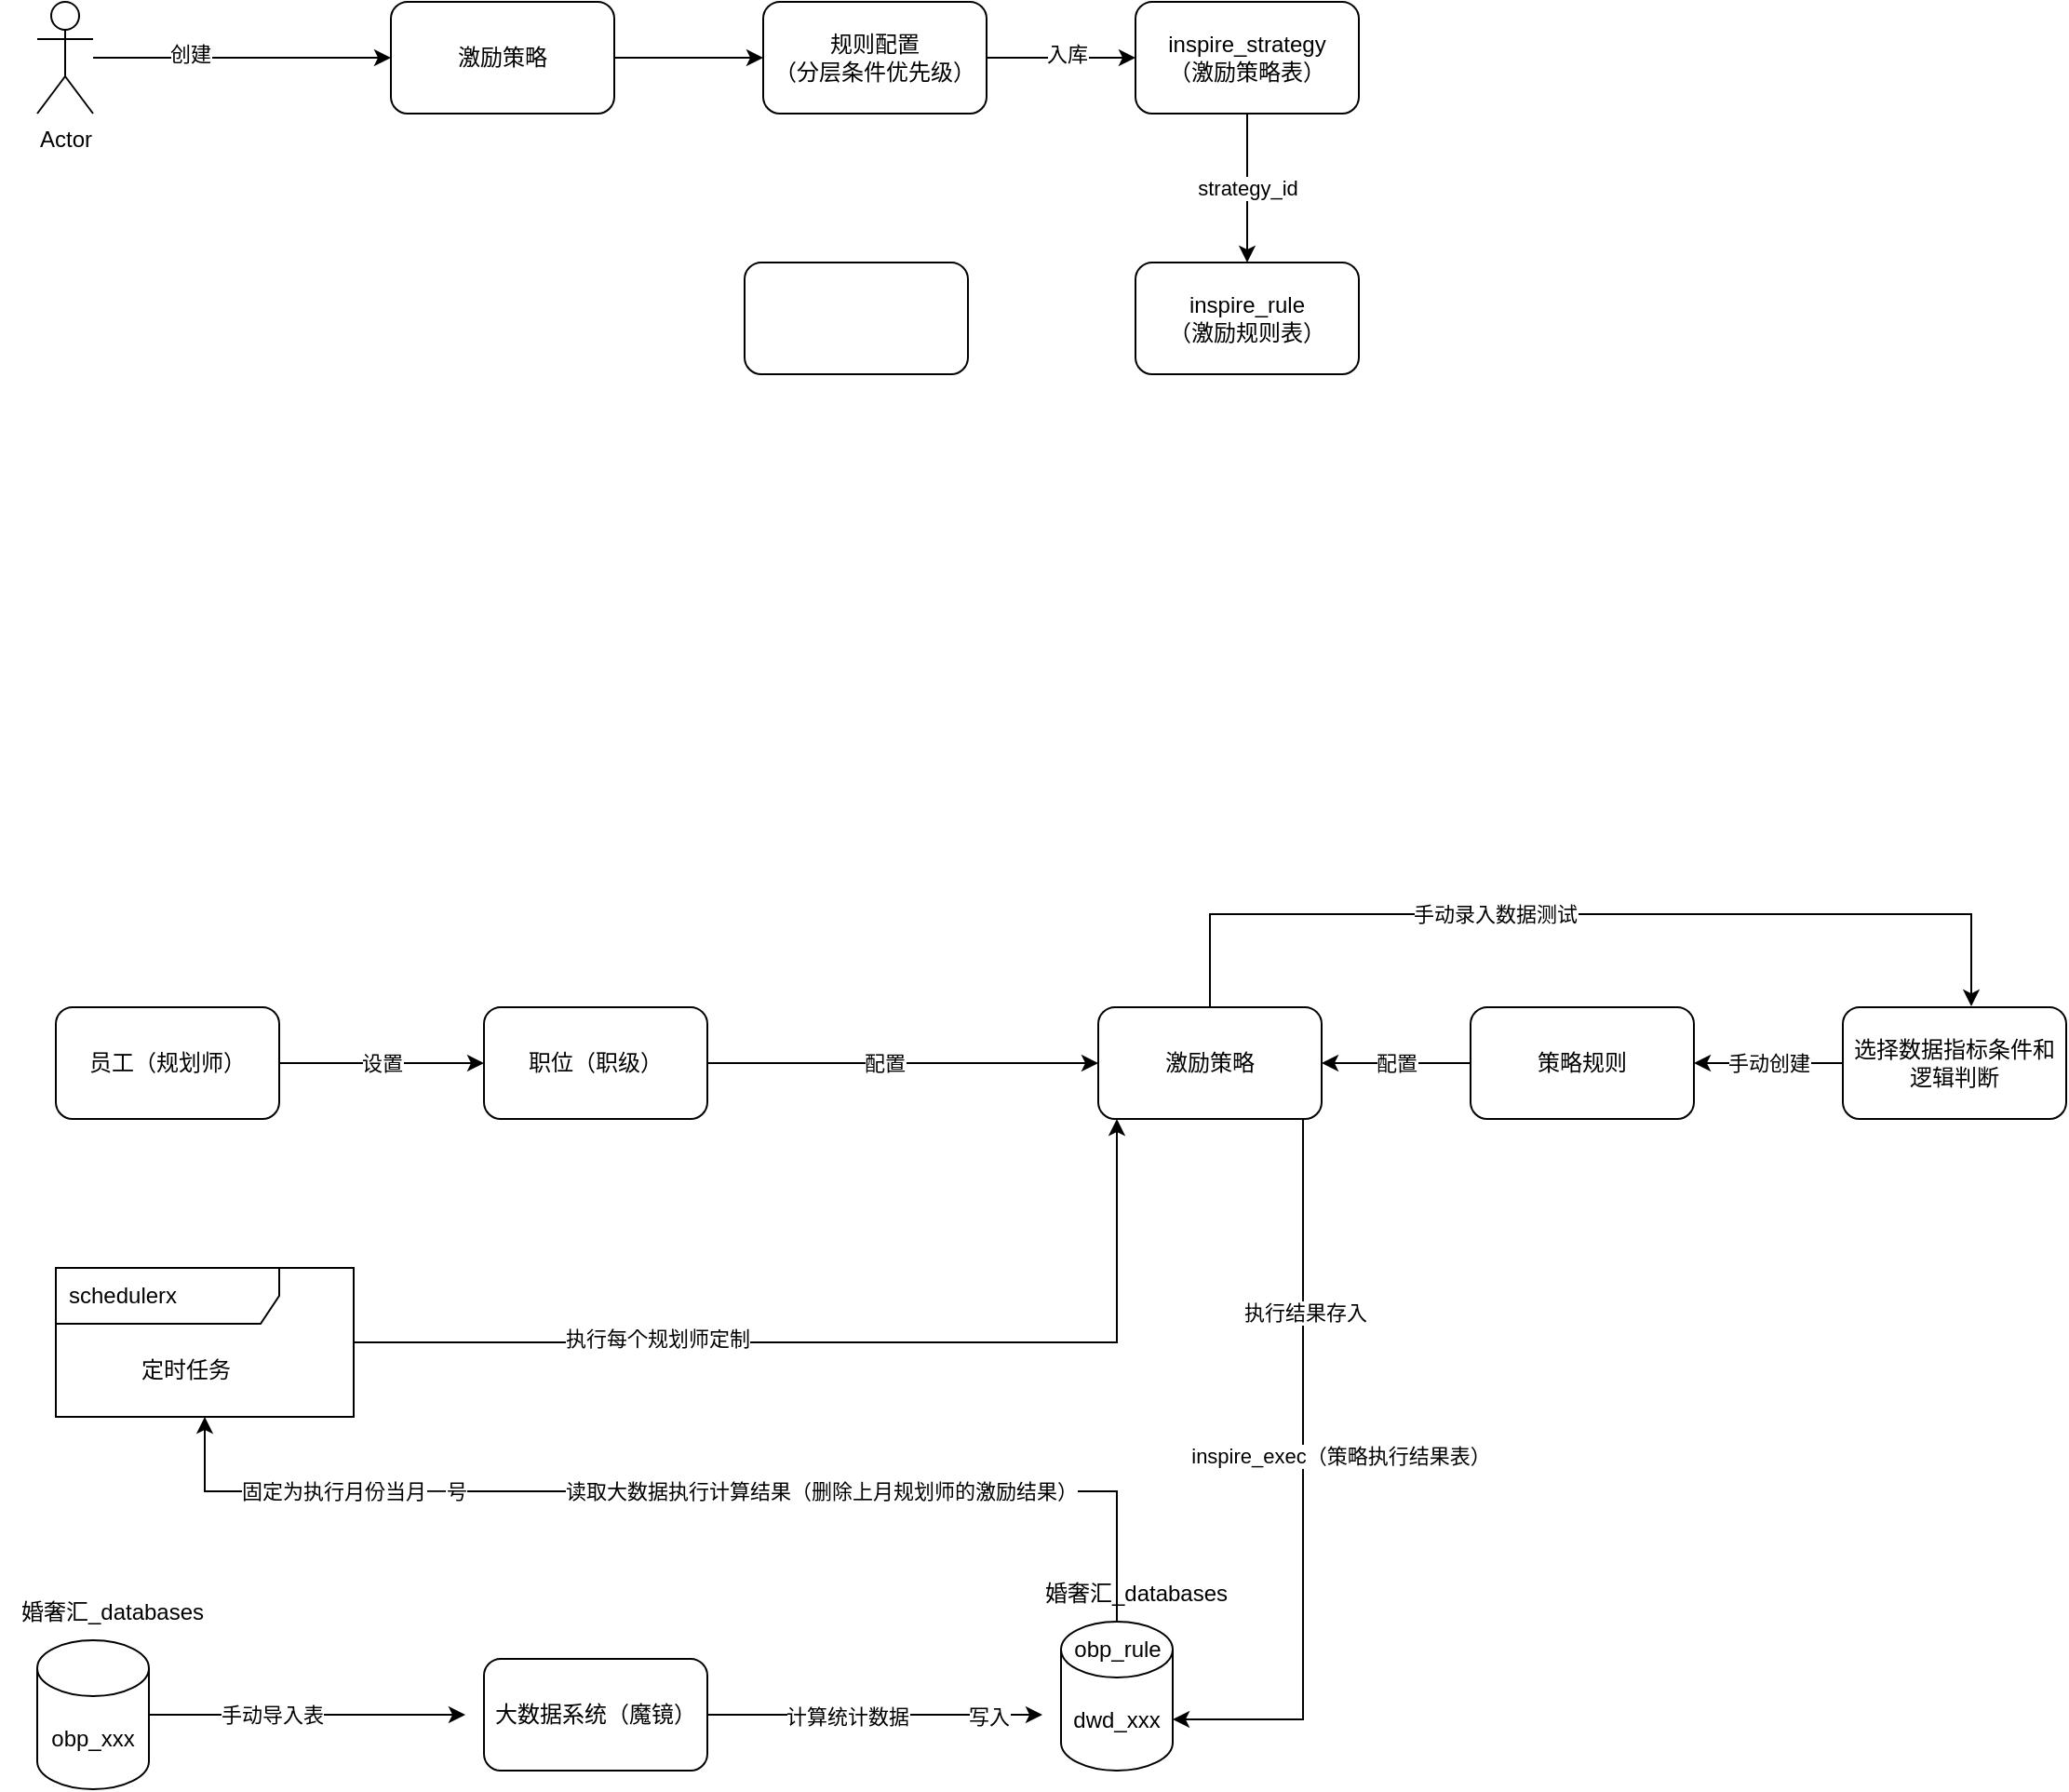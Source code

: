 <mxfile version="20.8.23" type="github">
  <diagram name="第 1 页" id="JaNlK0dR6edvkOwPo-ah">
    <mxGraphModel dx="1406" dy="672" grid="1" gridSize="10" guides="1" tooltips="1" connect="1" arrows="1" fold="1" page="1" pageScale="1" pageWidth="827" pageHeight="1169" math="0" shadow="0">
      <root>
        <mxCell id="0" />
        <mxCell id="1" parent="0" />
        <mxCell id="07U4XjZwByyUyWGIjWmX-3" value="" style="edgeStyle=orthogonalEdgeStyle;rounded=0;orthogonalLoop=1;jettySize=auto;html=1;" parent="1" source="07U4XjZwByyUyWGIjWmX-1" edge="1">
          <mxGeometry relative="1" as="geometry">
            <mxPoint x="230" y="120" as="targetPoint" />
          </mxGeometry>
        </mxCell>
        <mxCell id="07U4XjZwByyUyWGIjWmX-4" value="创建" style="edgeLabel;html=1;align=center;verticalAlign=middle;resizable=0;points=[];" parent="07U4XjZwByyUyWGIjWmX-3" vertex="1" connectable="0">
          <mxGeometry x="-0.35" y="2" relative="1" as="geometry">
            <mxPoint as="offset" />
          </mxGeometry>
        </mxCell>
        <mxCell id="07U4XjZwByyUyWGIjWmX-1" value="Actor" style="shape=umlActor;verticalLabelPosition=bottom;verticalAlign=top;html=1;outlineConnect=0;" parent="1" vertex="1">
          <mxGeometry x="40" y="90" width="30" height="60" as="geometry" />
        </mxCell>
        <mxCell id="07U4XjZwByyUyWGIjWmX-7" value="" style="edgeStyle=orthogonalEdgeStyle;rounded=0;orthogonalLoop=1;jettySize=auto;html=1;" parent="1" source="07U4XjZwByyUyWGIjWmX-5" target="07U4XjZwByyUyWGIjWmX-6" edge="1">
          <mxGeometry relative="1" as="geometry" />
        </mxCell>
        <mxCell id="07U4XjZwByyUyWGIjWmX-5" value="激励策略" style="rounded=1;whiteSpace=wrap;html=1;" parent="1" vertex="1">
          <mxGeometry x="230" y="90" width="120" height="60" as="geometry" />
        </mxCell>
        <mxCell id="07U4XjZwByyUyWGIjWmX-9" value="" style="edgeStyle=orthogonalEdgeStyle;rounded=0;orthogonalLoop=1;jettySize=auto;html=1;" parent="1" source="07U4XjZwByyUyWGIjWmX-6" target="07U4XjZwByyUyWGIjWmX-8" edge="1">
          <mxGeometry relative="1" as="geometry" />
        </mxCell>
        <mxCell id="07U4XjZwByyUyWGIjWmX-10" value="入库" style="edgeLabel;html=1;align=center;verticalAlign=middle;resizable=0;points=[];" parent="07U4XjZwByyUyWGIjWmX-9" vertex="1" connectable="0">
          <mxGeometry x="0.075" y="3" relative="1" as="geometry">
            <mxPoint y="1" as="offset" />
          </mxGeometry>
        </mxCell>
        <mxCell id="07U4XjZwByyUyWGIjWmX-6" value="规则配置&lt;br&gt;（分层条件优先级）" style="whiteSpace=wrap;html=1;rounded=1;" parent="1" vertex="1">
          <mxGeometry x="430" y="90" width="120" height="60" as="geometry" />
        </mxCell>
        <mxCell id="07U4XjZwByyUyWGIjWmX-12" value="strategy_id" style="edgeStyle=orthogonalEdgeStyle;rounded=0;orthogonalLoop=1;jettySize=auto;html=1;entryX=0.5;entryY=0;entryDx=0;entryDy=0;" parent="1" source="07U4XjZwByyUyWGIjWmX-8" target="07U4XjZwByyUyWGIjWmX-11" edge="1">
          <mxGeometry relative="1" as="geometry" />
        </mxCell>
        <UserObject label="inspire_strategy&lt;br&gt;（激励策略表）" tooltip="将规则中的配置拆分为每一个字段组装成json存入strategy_ruleview" id="07U4XjZwByyUyWGIjWmX-8">
          <mxCell style="whiteSpace=wrap;html=1;rounded=1;" parent="1" vertex="1">
            <mxGeometry x="630" y="90" width="120" height="60" as="geometry" />
          </mxCell>
        </UserObject>
        <UserObject label="inspire_rule&lt;br&gt;（激励规则表）" tooltip="将策略拆分的前置条件与结果条进分别存入rule_condition、rule_resultformula" id="07U4XjZwByyUyWGIjWmX-11">
          <mxCell style="whiteSpace=wrap;html=1;rounded=1;" parent="1" vertex="1">
            <mxGeometry x="630" y="230" width="120" height="60" as="geometry" />
          </mxCell>
        </UserObject>
        <mxCell id="07U4XjZwByyUyWGIjWmX-13" value="" style="whiteSpace=wrap;html=1;rounded=1;" parent="1" vertex="1">
          <mxGeometry x="420" y="230" width="120" height="60" as="geometry" />
        </mxCell>
        <mxCell id="DqL7t2Ful--C1oukOdlX-4" style="edgeStyle=orthogonalEdgeStyle;rounded=0;orthogonalLoop=1;jettySize=auto;html=1;" edge="1" parent="1" source="DqL7t2Ful--C1oukOdlX-2">
          <mxGeometry relative="1" as="geometry">
            <mxPoint x="270" y="1010" as="targetPoint" />
          </mxGeometry>
        </mxCell>
        <mxCell id="DqL7t2Ful--C1oukOdlX-6" value="手动导入表" style="edgeLabel;html=1;align=center;verticalAlign=middle;resizable=0;points=[];" vertex="1" connectable="0" parent="DqL7t2Ful--C1oukOdlX-4">
          <mxGeometry x="-0.224" relative="1" as="geometry">
            <mxPoint as="offset" />
          </mxGeometry>
        </mxCell>
        <mxCell id="DqL7t2Ful--C1oukOdlX-2" value="obp_xxx" style="shape=cylinder3;whiteSpace=wrap;html=1;boundedLbl=1;backgroundOutline=1;size=15;" vertex="1" parent="1">
          <mxGeometry x="40" y="970" width="60" height="80" as="geometry" />
        </mxCell>
        <mxCell id="DqL7t2Ful--C1oukOdlX-3" value="婚奢汇_databases" style="text;html=1;align=center;verticalAlign=middle;resizable=0;points=[];autosize=1;strokeColor=none;fillColor=none;" vertex="1" parent="1">
          <mxGeometry x="20" y="940" width="120" height="30" as="geometry" />
        </mxCell>
        <mxCell id="DqL7t2Ful--C1oukOdlX-8" value="" style="edgeStyle=orthogonalEdgeStyle;rounded=0;orthogonalLoop=1;jettySize=auto;html=1;" edge="1" parent="1" source="DqL7t2Ful--C1oukOdlX-5">
          <mxGeometry relative="1" as="geometry">
            <mxPoint x="580" y="1010" as="targetPoint" />
          </mxGeometry>
        </mxCell>
        <mxCell id="DqL7t2Ful--C1oukOdlX-9" value="计算统计数据" style="edgeLabel;html=1;align=center;verticalAlign=middle;resizable=0;points=[];" vertex="1" connectable="0" parent="DqL7t2Ful--C1oukOdlX-8">
          <mxGeometry x="-0.173" y="-1" relative="1" as="geometry">
            <mxPoint as="offset" />
          </mxGeometry>
        </mxCell>
        <mxCell id="DqL7t2Ful--C1oukOdlX-12" value="写入" style="edgeLabel;html=1;align=center;verticalAlign=middle;resizable=0;points=[];" vertex="1" connectable="0" parent="DqL7t2Ful--C1oukOdlX-8">
          <mxGeometry x="0.678" y="-1" relative="1" as="geometry">
            <mxPoint as="offset" />
          </mxGeometry>
        </mxCell>
        <mxCell id="DqL7t2Ful--C1oukOdlX-5" value="大数据系统（魔镜）" style="rounded=1;whiteSpace=wrap;html=1;" vertex="1" parent="1">
          <mxGeometry x="280" y="980" width="120" height="60" as="geometry" />
        </mxCell>
        <mxCell id="DqL7t2Ful--C1oukOdlX-38" style="edgeStyle=orthogonalEdgeStyle;rounded=0;orthogonalLoop=1;jettySize=auto;html=1;" edge="1" parent="1" source="DqL7t2Ful--C1oukOdlX-10" target="DqL7t2Ful--C1oukOdlX-33">
          <mxGeometry relative="1" as="geometry">
            <Array as="points">
              <mxPoint x="620" y="890" />
              <mxPoint x="130" y="890" />
            </Array>
          </mxGeometry>
        </mxCell>
        <mxCell id="DqL7t2Ful--C1oukOdlX-39" value="固定为执行月份当月一号" style="edgeLabel;html=1;align=center;verticalAlign=middle;resizable=0;points=[];" vertex="1" connectable="0" parent="DqL7t2Ful--C1oukOdlX-38">
          <mxGeometry x="0.44" y="3" relative="1" as="geometry">
            <mxPoint x="-48" y="-3" as="offset" />
          </mxGeometry>
        </mxCell>
        <mxCell id="DqL7t2Ful--C1oukOdlX-40" value="读取大数据执行计算结果（删除上月规划师的激励结果）" style="edgeLabel;html=1;align=center;verticalAlign=middle;resizable=0;points=[];" vertex="1" connectable="0" parent="DqL7t2Ful--C1oukOdlX-38">
          <mxGeometry x="-0.237" relative="1" as="geometry">
            <mxPoint as="offset" />
          </mxGeometry>
        </mxCell>
        <mxCell id="DqL7t2Ful--C1oukOdlX-10" value="dwd_xxx" style="shape=cylinder3;whiteSpace=wrap;html=1;boundedLbl=1;backgroundOutline=1;size=15;" vertex="1" parent="1">
          <mxGeometry x="590" y="960" width="60" height="80" as="geometry" />
        </mxCell>
        <mxCell id="DqL7t2Ful--C1oukOdlX-11" value="婚奢汇_databases" style="text;html=1;align=center;verticalAlign=middle;resizable=0;points=[];autosize=1;strokeColor=none;fillColor=none;" vertex="1" parent="1">
          <mxGeometry x="570" y="930" width="120" height="30" as="geometry" />
        </mxCell>
        <mxCell id="DqL7t2Ful--C1oukOdlX-16" value="设置" style="edgeStyle=orthogonalEdgeStyle;rounded=0;orthogonalLoop=1;jettySize=auto;html=1;entryX=0;entryY=0.5;entryDx=0;entryDy=0;" edge="1" parent="1" source="DqL7t2Ful--C1oukOdlX-14" target="DqL7t2Ful--C1oukOdlX-15">
          <mxGeometry relative="1" as="geometry">
            <mxPoint x="260" y="660" as="targetPoint" />
          </mxGeometry>
        </mxCell>
        <mxCell id="DqL7t2Ful--C1oukOdlX-14" value="员工（规划师）" style="rounded=1;whiteSpace=wrap;html=1;" vertex="1" parent="1">
          <mxGeometry x="50" y="630" width="120" height="60" as="geometry" />
        </mxCell>
        <mxCell id="DqL7t2Ful--C1oukOdlX-18" value="" style="edgeStyle=orthogonalEdgeStyle;rounded=0;orthogonalLoop=1;jettySize=auto;html=1;" edge="1" parent="1" source="DqL7t2Ful--C1oukOdlX-15" target="DqL7t2Ful--C1oukOdlX-17">
          <mxGeometry relative="1" as="geometry" />
        </mxCell>
        <mxCell id="DqL7t2Ful--C1oukOdlX-19" value="配置" style="edgeLabel;html=1;align=center;verticalAlign=middle;resizable=0;points=[];" vertex="1" connectable="0" parent="DqL7t2Ful--C1oukOdlX-18">
          <mxGeometry x="-0.1" relative="1" as="geometry">
            <mxPoint as="offset" />
          </mxGeometry>
        </mxCell>
        <mxCell id="DqL7t2Ful--C1oukOdlX-15" value="职位（职级）" style="whiteSpace=wrap;html=1;fillColor=rgb(255, 255, 255);rounded=1;" vertex="1" parent="1">
          <mxGeometry x="280" y="630" width="120" height="60" as="geometry" />
        </mxCell>
        <mxCell id="DqL7t2Ful--C1oukOdlX-43" style="edgeStyle=orthogonalEdgeStyle;rounded=0;orthogonalLoop=1;jettySize=auto;html=1;entryX=0.575;entryY=-0.008;entryDx=0;entryDy=0;entryPerimeter=0;" edge="1" parent="1" source="DqL7t2Ful--C1oukOdlX-17" target="DqL7t2Ful--C1oukOdlX-23">
          <mxGeometry relative="1" as="geometry">
            <Array as="points">
              <mxPoint x="670" y="580" />
              <mxPoint x="1079" y="580" />
            </Array>
          </mxGeometry>
        </mxCell>
        <mxCell id="DqL7t2Ful--C1oukOdlX-44" value="手动录入数据测试" style="edgeLabel;html=1;align=center;verticalAlign=middle;resizable=0;points=[];" vertex="1" connectable="0" parent="DqL7t2Ful--C1oukOdlX-43">
          <mxGeometry x="-0.202" y="1" relative="1" as="geometry">
            <mxPoint y="1" as="offset" />
          </mxGeometry>
        </mxCell>
        <mxCell id="DqL7t2Ful--C1oukOdlX-56" style="edgeStyle=orthogonalEdgeStyle;rounded=0;orthogonalLoop=1;jettySize=auto;html=1;entryX=1;entryY=0;entryDx=0;entryDy=52.5;entryPerimeter=0;" edge="1" parent="1" source="DqL7t2Ful--C1oukOdlX-17" target="DqL7t2Ful--C1oukOdlX-10">
          <mxGeometry relative="1" as="geometry">
            <Array as="points">
              <mxPoint x="720" y="1013" />
            </Array>
          </mxGeometry>
        </mxCell>
        <mxCell id="DqL7t2Ful--C1oukOdlX-57" value="执行结果存入" style="edgeLabel;html=1;align=center;verticalAlign=middle;resizable=0;points=[];" vertex="1" connectable="0" parent="DqL7t2Ful--C1oukOdlX-56">
          <mxGeometry x="-0.473" y="1" relative="1" as="geometry">
            <mxPoint as="offset" />
          </mxGeometry>
        </mxCell>
        <mxCell id="DqL7t2Ful--C1oukOdlX-59" value="inspire_exec（策略执行结果表）" style="edgeLabel;html=1;align=center;verticalAlign=middle;resizable=0;points=[];" vertex="1" connectable="0" parent="DqL7t2Ful--C1oukOdlX-56">
          <mxGeometry x="0.078" y="2" relative="1" as="geometry">
            <mxPoint x="18" y="-31" as="offset" />
          </mxGeometry>
        </mxCell>
        <mxCell id="DqL7t2Ful--C1oukOdlX-17" value="激励策略" style="whiteSpace=wrap;html=1;fillColor=rgb(255, 255, 255);rounded=1;" vertex="1" parent="1">
          <mxGeometry x="610" y="630" width="120" height="60" as="geometry" />
        </mxCell>
        <mxCell id="DqL7t2Ful--C1oukOdlX-51" value="配置" style="edgeStyle=orthogonalEdgeStyle;rounded=0;orthogonalLoop=1;jettySize=auto;html=1;entryX=1;entryY=0.5;entryDx=0;entryDy=0;" edge="1" parent="1" source="DqL7t2Ful--C1oukOdlX-20" target="DqL7t2Ful--C1oukOdlX-17">
          <mxGeometry relative="1" as="geometry" />
        </mxCell>
        <mxCell id="DqL7t2Ful--C1oukOdlX-20" value="策略规则" style="whiteSpace=wrap;html=1;fillColor=rgb(255, 255, 255);rounded=1;" vertex="1" parent="1">
          <mxGeometry x="810" y="630" width="120" height="60" as="geometry" />
        </mxCell>
        <mxCell id="DqL7t2Ful--C1oukOdlX-49" value="手动创建" style="edgeStyle=orthogonalEdgeStyle;rounded=0;orthogonalLoop=1;jettySize=auto;html=1;entryX=1;entryY=0.5;entryDx=0;entryDy=0;" edge="1" parent="1" source="DqL7t2Ful--C1oukOdlX-23" target="DqL7t2Ful--C1oukOdlX-20">
          <mxGeometry relative="1" as="geometry" />
        </mxCell>
        <mxCell id="DqL7t2Ful--C1oukOdlX-23" value="选择数据指标条件和逻辑判断" style="whiteSpace=wrap;html=1;fillColor=rgb(255, 255, 255);rounded=1;" vertex="1" parent="1">
          <mxGeometry x="1010" y="630" width="120" height="60" as="geometry" />
        </mxCell>
        <mxCell id="DqL7t2Ful--C1oukOdlX-32" value="obp_rule" style="text;html=1;align=center;verticalAlign=middle;resizable=0;points=[];autosize=1;strokeColor=none;fillColor=none;" vertex="1" parent="1">
          <mxGeometry x="585" y="960" width="70" height="30" as="geometry" />
        </mxCell>
        <mxCell id="DqL7t2Ful--C1oukOdlX-47" style="edgeStyle=orthogonalEdgeStyle;rounded=0;orthogonalLoop=1;jettySize=auto;html=1;" edge="1" parent="1" source="DqL7t2Ful--C1oukOdlX-33">
          <mxGeometry relative="1" as="geometry">
            <mxPoint x="620" y="690" as="targetPoint" />
            <Array as="points">
              <mxPoint x="620" y="810" />
              <mxPoint x="620" y="690" />
            </Array>
          </mxGeometry>
        </mxCell>
        <mxCell id="DqL7t2Ful--C1oukOdlX-48" value="执行每个规划师定制" style="edgeLabel;html=1;align=center;verticalAlign=middle;resizable=0;points=[];" vertex="1" connectable="0" parent="DqL7t2Ful--C1oukOdlX-47">
          <mxGeometry x="-0.387" y="3" relative="1" as="geometry">
            <mxPoint y="1" as="offset" />
          </mxGeometry>
        </mxCell>
        <mxCell id="DqL7t2Ful--C1oukOdlX-33" value="schedulerx" style="shape=umlFrame;whiteSpace=wrap;html=1;width=120;height=30;boundedLbl=1;verticalAlign=middle;align=left;spacingLeft=5;" vertex="1" parent="1">
          <mxGeometry x="50" y="770" width="160" height="80" as="geometry" />
        </mxCell>
        <mxCell id="DqL7t2Ful--C1oukOdlX-34" value="定时任务" style="text;html=1;strokeColor=none;fillColor=none;align=center;verticalAlign=middle;whiteSpace=wrap;rounded=0;" vertex="1" parent="1">
          <mxGeometry x="90" y="810" width="60" height="30" as="geometry" />
        </mxCell>
      </root>
    </mxGraphModel>
  </diagram>
</mxfile>
